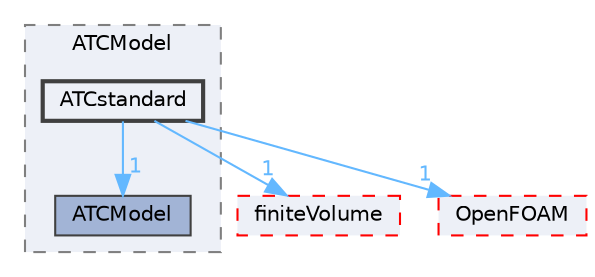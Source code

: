 digraph "src/optimisation/adjointOptimisation/adjoint/ATCModel/ATCstandard"
{
 // LATEX_PDF_SIZE
  bgcolor="transparent";
  edge [fontname=Helvetica,fontsize=10,labelfontname=Helvetica,labelfontsize=10];
  node [fontname=Helvetica,fontsize=10,shape=box,height=0.2,width=0.4];
  compound=true
  subgraph clusterdir_6019e2ba756911614deb7d1618097af1 {
    graph [ bgcolor="#edf0f7", pencolor="grey50", label="ATCModel", fontname=Helvetica,fontsize=10 style="filled,dashed", URL="dir_6019e2ba756911614deb7d1618097af1.html",tooltip=""]
  dir_cad2b8b015c5de74181d301f75c53494 [label="ATCModel", fillcolor="#a2b4d6", color="grey25", style="filled", URL="dir_cad2b8b015c5de74181d301f75c53494.html",tooltip=""];
  dir_371d88c68c97722f15432f0532a63e8a [label="ATCstandard", fillcolor="#edf0f7", color="grey25", style="filled,bold", URL="dir_371d88c68c97722f15432f0532a63e8a.html",tooltip=""];
  }
  dir_9bd15774b555cf7259a6fa18f99fe99b [label="finiteVolume", fillcolor="#edf0f7", color="red", style="filled,dashed", URL="dir_9bd15774b555cf7259a6fa18f99fe99b.html",tooltip=""];
  dir_c5473ff19b20e6ec4dfe5c310b3778a8 [label="OpenFOAM", fillcolor="#edf0f7", color="red", style="filled,dashed", URL="dir_c5473ff19b20e6ec4dfe5c310b3778a8.html",tooltip=""];
  dir_371d88c68c97722f15432f0532a63e8a->dir_9bd15774b555cf7259a6fa18f99fe99b [headlabel="1", labeldistance=1.5 headhref="dir_000137_001387.html" href="dir_000137_001387.html" color="steelblue1" fontcolor="steelblue1"];
  dir_371d88c68c97722f15432f0532a63e8a->dir_c5473ff19b20e6ec4dfe5c310b3778a8 [headlabel="1", labeldistance=1.5 headhref="dir_000137_002695.html" href="dir_000137_002695.html" color="steelblue1" fontcolor="steelblue1"];
  dir_371d88c68c97722f15432f0532a63e8a->dir_cad2b8b015c5de74181d301f75c53494 [headlabel="1", labeldistance=1.5 headhref="dir_000137_000136.html" href="dir_000137_000136.html" color="steelblue1" fontcolor="steelblue1"];
}

